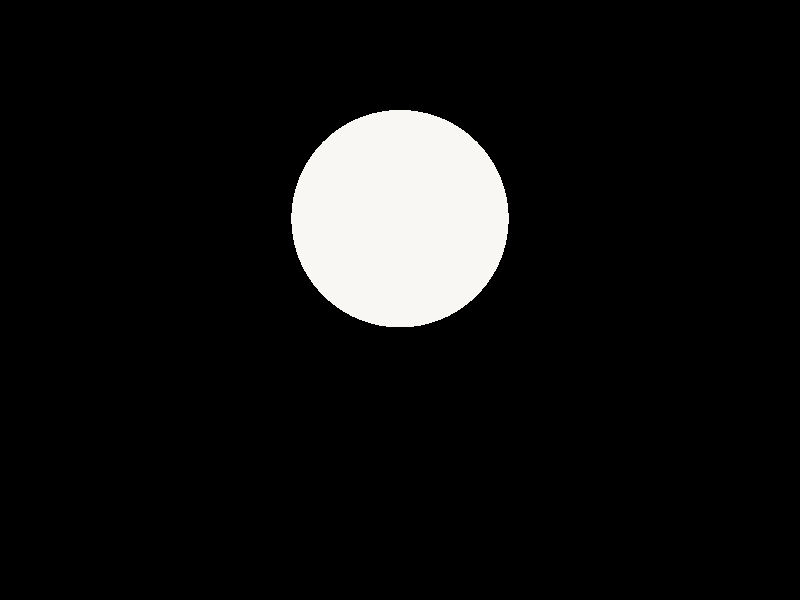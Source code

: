 #include "colors.inc"#include "textures.inc"#include "glass.inc"#include "metals.inc"#include "woods.inc"camera{  perspective  location <0, 5, 10>  look_at <0, 0, 0>  angle 45}              #declare sphere0 = sphere {  <0, 1, 0>, 1.2  texture  {    pigment {color Blue}    finish     {      diffuse 0.7      ambient 0.1      brilliance 1.2      //crand 0.1      specular 0.5      roughness 0.1    }  }}// Exemples de differentes textures de materiaux           #declare sphere1 = sphere{  <0, 1, 0>, 1.2  texture {Silver3}  //texture {Gold_Nugget}  //texture {Bright_Bronze}  //texture {Aluminum}}#declare intensity = 1.0;light_source{  <1, 3, 3>  color intensity} object {sphere1}